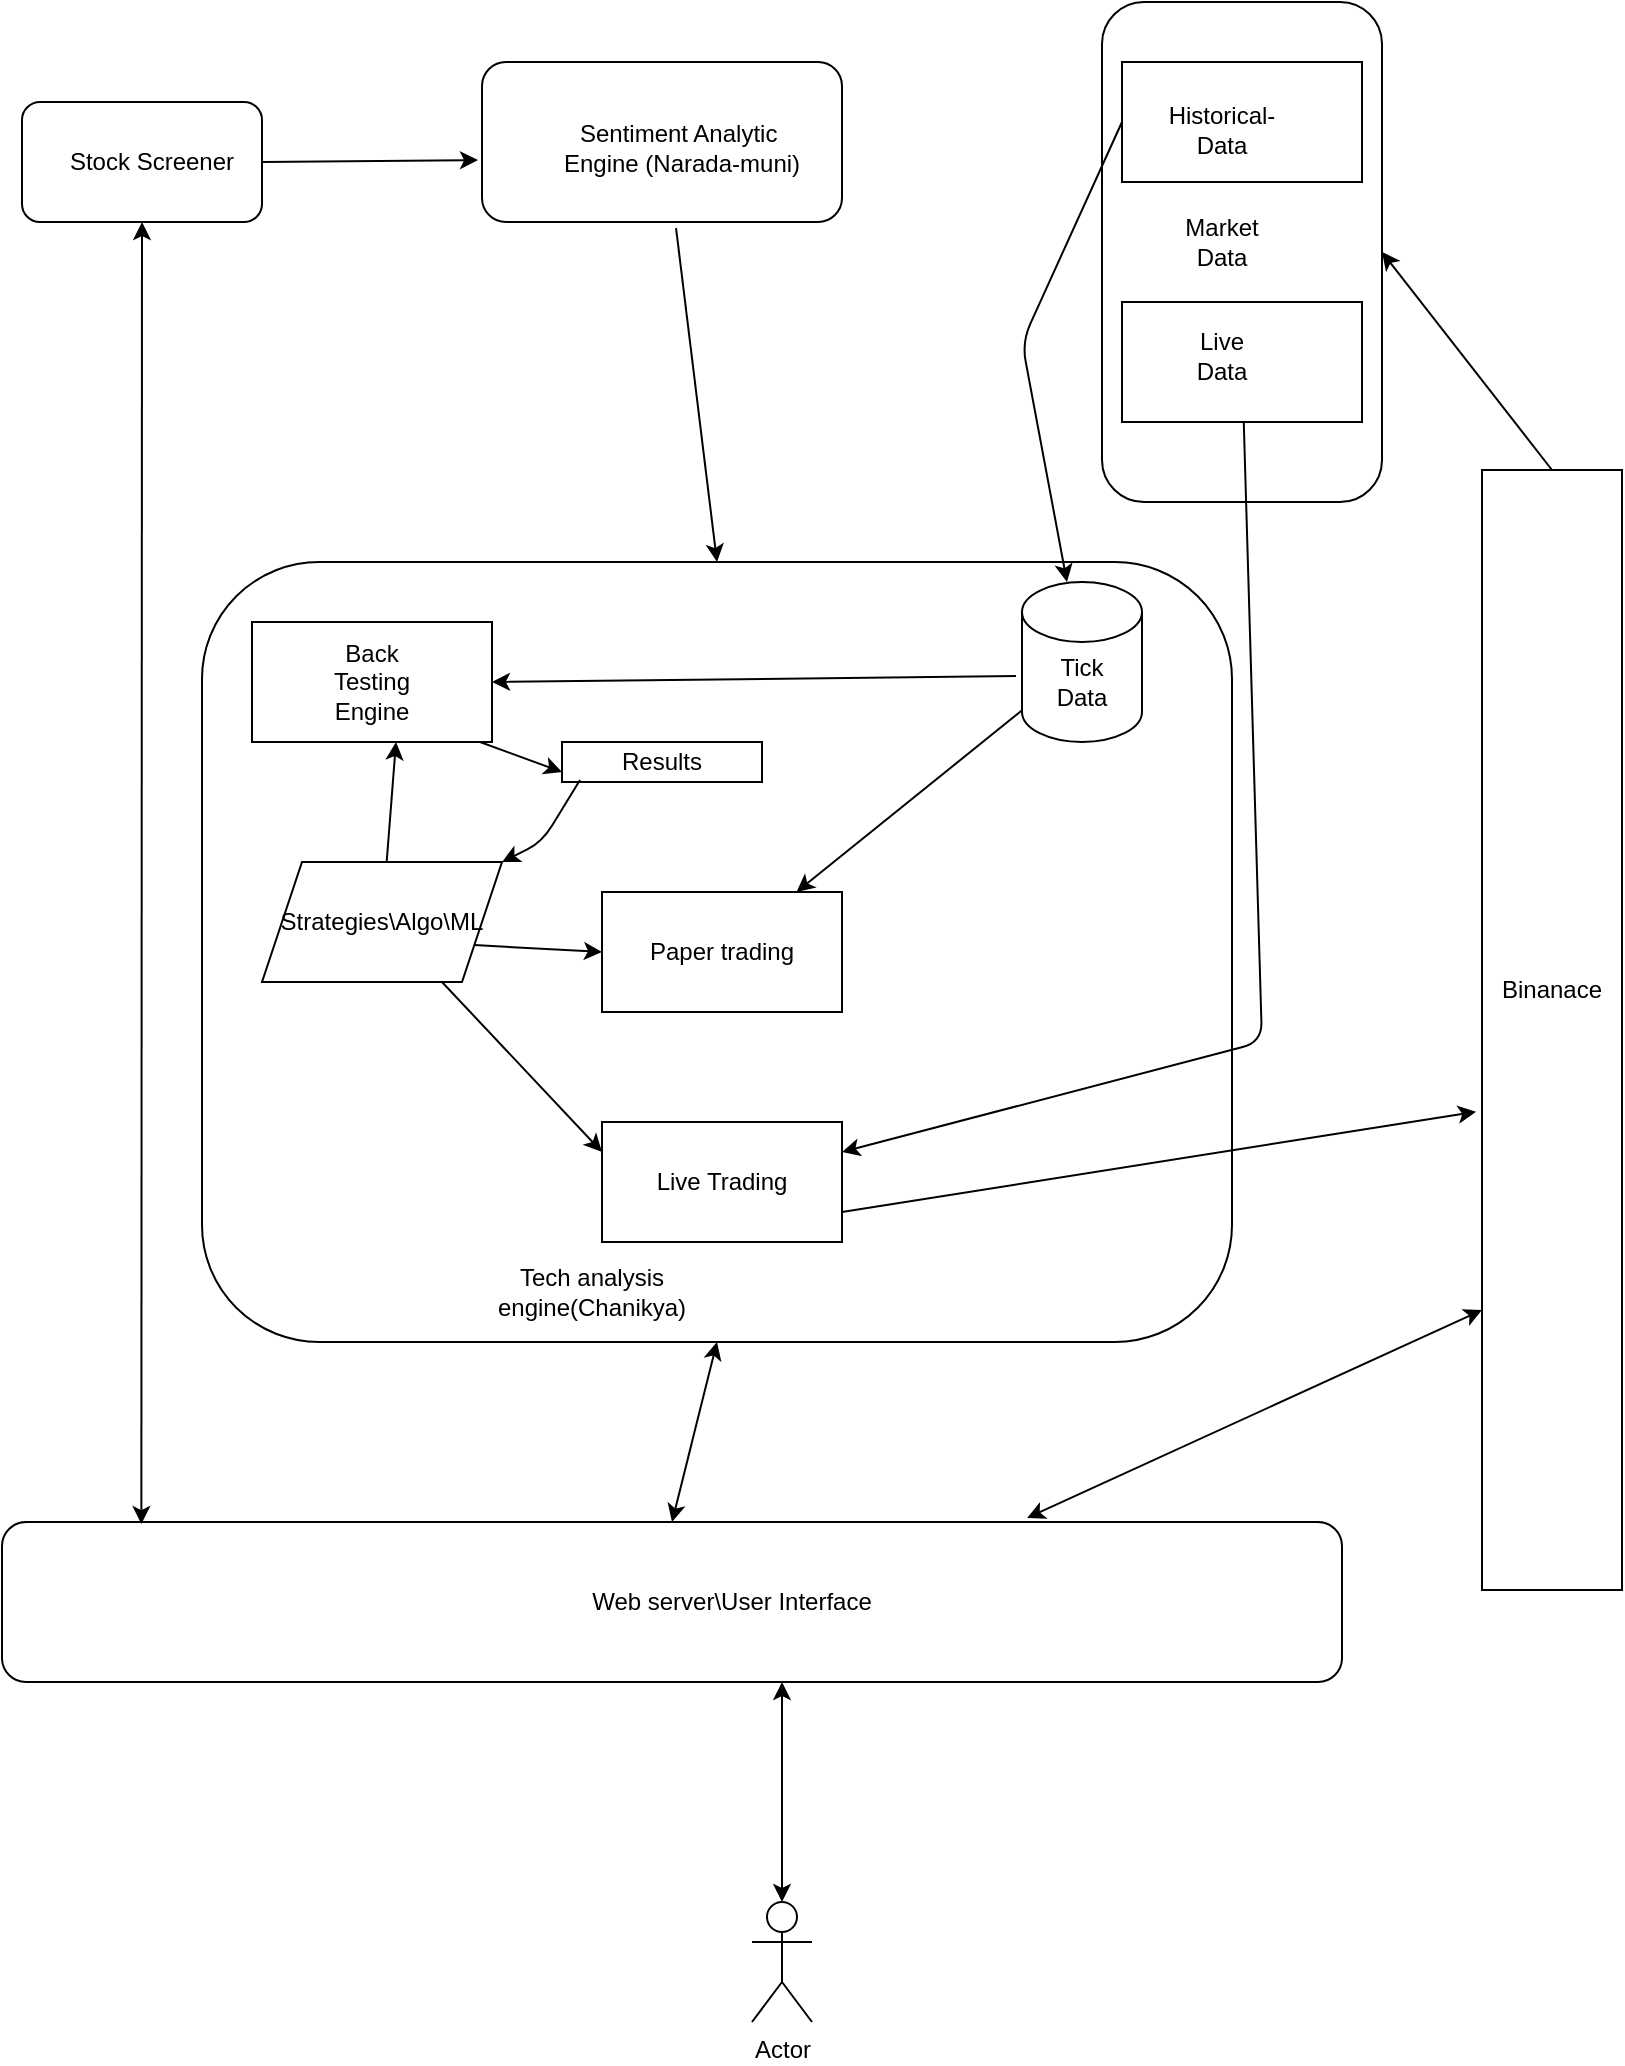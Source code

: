 <mxfile version="20.8.16" type="github">
  <diagram id="aH10ofqZKxqE-osi1d8p" name="Overview">
    <mxGraphModel dx="2002" dy="1135" grid="1" gridSize="10" guides="1" tooltips="1" connect="1" arrows="1" fold="1" page="1" pageScale="1" pageWidth="850" pageHeight="1100" math="0" shadow="0">
      <root>
        <mxCell id="0" />
        <mxCell id="1" parent="0" />
        <mxCell id="jDVds_39IgZBUno7D3Sx-9" value="" style="endArrow=classic;html=1;exitX=1;exitY=0.5;exitDx=0;exitDy=0;entryX=-0.011;entryY=0.613;entryDx=0;entryDy=0;entryPerimeter=0;" parent="1" source="jDVds_39IgZBUno7D3Sx-4" target="jDVds_39IgZBUno7D3Sx-6" edge="1">
          <mxGeometry width="50" height="50" relative="1" as="geometry">
            <mxPoint x="150" y="120" as="sourcePoint" />
            <mxPoint x="250" y="120" as="targetPoint" />
          </mxGeometry>
        </mxCell>
        <mxCell id="jDVds_39IgZBUno7D3Sx-17" value="" style="group" parent="1" vertex="1" connectable="0">
          <mxGeometry x="570" y="40" width="140" height="250" as="geometry" />
        </mxCell>
        <mxCell id="jDVds_39IgZBUno7D3Sx-11" value="" style="rounded=1;whiteSpace=wrap;html=1;" parent="jDVds_39IgZBUno7D3Sx-17" vertex="1">
          <mxGeometry width="140" height="250" as="geometry" />
        </mxCell>
        <mxCell id="jDVds_39IgZBUno7D3Sx-12" value="" style="rounded=0;whiteSpace=wrap;html=1;" parent="jDVds_39IgZBUno7D3Sx-17" vertex="1">
          <mxGeometry x="10" y="30" width="120" height="60" as="geometry" />
        </mxCell>
        <mxCell id="jDVds_39IgZBUno7D3Sx-13" value="" style="rounded=0;whiteSpace=wrap;html=1;" parent="jDVds_39IgZBUno7D3Sx-17" vertex="1">
          <mxGeometry x="10" y="150" width="120" height="60" as="geometry" />
        </mxCell>
        <mxCell id="jDVds_39IgZBUno7D3Sx-14" value="Live Data" style="text;html=1;strokeColor=none;fillColor=none;align=center;verticalAlign=middle;whiteSpace=wrap;rounded=0;" parent="jDVds_39IgZBUno7D3Sx-17" vertex="1">
          <mxGeometry x="40" y="167" width="40" height="20" as="geometry" />
        </mxCell>
        <mxCell id="jDVds_39IgZBUno7D3Sx-15" value="Historical- Data" style="text;html=1;strokeColor=none;fillColor=none;align=center;verticalAlign=middle;whiteSpace=wrap;rounded=0;" parent="jDVds_39IgZBUno7D3Sx-17" vertex="1">
          <mxGeometry x="40" y="54" width="40" height="20" as="geometry" />
        </mxCell>
        <mxCell id="jDVds_39IgZBUno7D3Sx-16" value="Market Data" style="text;html=1;strokeColor=none;fillColor=none;align=center;verticalAlign=middle;whiteSpace=wrap;rounded=0;" parent="jDVds_39IgZBUno7D3Sx-17" vertex="1">
          <mxGeometry x="40" y="110" width="40" height="20" as="geometry" />
        </mxCell>
        <mxCell id="jDVds_39IgZBUno7D3Sx-18" value="" style="group" parent="1" vertex="1" connectable="0">
          <mxGeometry x="260" y="80" width="180" height="80" as="geometry" />
        </mxCell>
        <mxCell id="jDVds_39IgZBUno7D3Sx-6" value="" style="rounded=1;whiteSpace=wrap;html=1;" parent="jDVds_39IgZBUno7D3Sx-18" vertex="1">
          <mxGeometry y="-10" width="180" height="80" as="geometry" />
        </mxCell>
        <mxCell id="jDVds_39IgZBUno7D3Sx-7" value="Sentiment Analytic&amp;nbsp; Engine (Narada-muni)" style="text;html=1;strokeColor=none;fillColor=none;align=center;verticalAlign=middle;whiteSpace=wrap;rounded=0;" parent="jDVds_39IgZBUno7D3Sx-18" vertex="1">
          <mxGeometry x="30" y="10" width="140" height="45" as="geometry" />
        </mxCell>
        <mxCell id="jDVds_39IgZBUno7D3Sx-19" value="" style="group" parent="1" vertex="1" connectable="0">
          <mxGeometry x="30" y="90" width="120" height="60" as="geometry" />
        </mxCell>
        <mxCell id="jDVds_39IgZBUno7D3Sx-4" value="" style="rounded=1;whiteSpace=wrap;html=1;" parent="jDVds_39IgZBUno7D3Sx-19" vertex="1">
          <mxGeometry width="120" height="60" as="geometry" />
        </mxCell>
        <mxCell id="jDVds_39IgZBUno7D3Sx-5" value="Stock Screener" style="text;html=1;strokeColor=none;fillColor=none;align=center;verticalAlign=middle;whiteSpace=wrap;rounded=0;" parent="jDVds_39IgZBUno7D3Sx-19" vertex="1">
          <mxGeometry x="20" y="20" width="90" height="20" as="geometry" />
        </mxCell>
        <mxCell id="jDVds_39IgZBUno7D3Sx-25" value="" style="endArrow=classic;html=1;exitX=0.539;exitY=1.038;exitDx=0;exitDy=0;entryX=0.5;entryY=0;entryDx=0;entryDy=0;exitPerimeter=0;" parent="1" source="jDVds_39IgZBUno7D3Sx-6" target="jDVds_39IgZBUno7D3Sx-2" edge="1">
          <mxGeometry width="50" height="50" relative="1" as="geometry">
            <mxPoint x="480" y="570" as="sourcePoint" />
            <mxPoint x="530" y="520" as="targetPoint" />
          </mxGeometry>
        </mxCell>
        <mxCell id="jDVds_39IgZBUno7D3Sx-2" value="" style="rounded=1;whiteSpace=wrap;html=1;" parent="1" vertex="1">
          <mxGeometry x="120" y="320" width="515" height="390" as="geometry" />
        </mxCell>
        <mxCell id="jDVds_39IgZBUno7D3Sx-28" value="" style="group" parent="1" vertex="1" connectable="0">
          <mxGeometry x="760" y="274" width="70" height="560" as="geometry" />
        </mxCell>
        <mxCell id="jDVds_39IgZBUno7D3Sx-26" value="" style="rounded=0;whiteSpace=wrap;html=1;" parent="jDVds_39IgZBUno7D3Sx-28" vertex="1">
          <mxGeometry width="70" height="560" as="geometry" />
        </mxCell>
        <mxCell id="jDVds_39IgZBUno7D3Sx-27" value="Binanace" style="text;html=1;strokeColor=none;fillColor=none;align=center;verticalAlign=middle;whiteSpace=wrap;rounded=0;" parent="jDVds_39IgZBUno7D3Sx-28" vertex="1">
          <mxGeometry x="15" y="200" width="40" height="120" as="geometry" />
        </mxCell>
        <mxCell id="jDVds_39IgZBUno7D3Sx-20" value="" style="shape=cylinder3;whiteSpace=wrap;html=1;boundedLbl=1;backgroundOutline=1;size=15;" parent="1" vertex="1">
          <mxGeometry x="530" y="330" width="60" height="80" as="geometry" />
        </mxCell>
        <mxCell id="jDVds_39IgZBUno7D3Sx-21" value="Tick Data" style="text;html=1;strokeColor=none;fillColor=none;align=center;verticalAlign=middle;whiteSpace=wrap;rounded=0;" parent="1" vertex="1">
          <mxGeometry x="540" y="370" width="40" height="20" as="geometry" />
        </mxCell>
        <mxCell id="jDVds_39IgZBUno7D3Sx-3" value="Tech analysis engine(Chanikya)" style="text;html=1;strokeColor=none;fillColor=none;align=center;verticalAlign=middle;whiteSpace=wrap;rounded=0;" parent="1" vertex="1">
          <mxGeometry x="235" y="670" width="160" height="30" as="geometry" />
        </mxCell>
        <mxCell id="jDVds_39IgZBUno7D3Sx-29" value="" style="endArrow=classic;html=1;entryX=1;entryY=0.5;entryDx=0;entryDy=0;exitX=0.5;exitY=0;exitDx=0;exitDy=0;" parent="1" source="jDVds_39IgZBUno7D3Sx-26" target="jDVds_39IgZBUno7D3Sx-11" edge="1">
          <mxGeometry width="50" height="50" relative="1" as="geometry">
            <mxPoint x="480" y="570" as="sourcePoint" />
            <mxPoint x="530" y="520" as="targetPoint" />
          </mxGeometry>
        </mxCell>
        <mxCell id="jDVds_39IgZBUno7D3Sx-10" value="" style="endArrow=classic;html=1;exitX=0;exitY=0.5;exitDx=0;exitDy=0;" parent="1" source="jDVds_39IgZBUno7D3Sx-12" target="jDVds_39IgZBUno7D3Sx-20" edge="1">
          <mxGeometry width="50" height="50" relative="1" as="geometry">
            <mxPoint x="480" y="590" as="sourcePoint" />
            <mxPoint x="530" y="540" as="targetPoint" />
            <Array as="points">
              <mxPoint x="530" y="210" />
            </Array>
          </mxGeometry>
        </mxCell>
        <mxCell id="jDVds_39IgZBUno7D3Sx-34" value="" style="group" parent="1" vertex="1" connectable="0">
          <mxGeometry x="235" y="510" width="120" height="60" as="geometry" />
        </mxCell>
        <mxCell id="jDVds_39IgZBUno7D3Sx-47" value="" style="group" parent="jDVds_39IgZBUno7D3Sx-34" vertex="1" connectable="0">
          <mxGeometry x="-90" y="-160" width="120" height="60" as="geometry" />
        </mxCell>
        <mxCell id="jDVds_39IgZBUno7D3Sx-32" value="" style="rounded=0;whiteSpace=wrap;html=1;" parent="jDVds_39IgZBUno7D3Sx-47" vertex="1">
          <mxGeometry width="120" height="60" as="geometry" />
        </mxCell>
        <mxCell id="jDVds_39IgZBUno7D3Sx-33" value="Back Testing Engine" style="text;html=1;strokeColor=none;fillColor=none;align=center;verticalAlign=middle;whiteSpace=wrap;rounded=0;" parent="jDVds_39IgZBUno7D3Sx-47" vertex="1">
          <mxGeometry x="40" y="20" width="40" height="20" as="geometry" />
        </mxCell>
        <mxCell id="jDVds_39IgZBUno7D3Sx-37" value="" style="rounded=1;whiteSpace=wrap;html=1;" parent="1" vertex="1">
          <mxGeometry x="20" y="800" width="670" height="80" as="geometry" />
        </mxCell>
        <mxCell id="jDVds_39IgZBUno7D3Sx-38" value="Web server\User Interface" style="text;html=1;strokeColor=none;fillColor=none;align=center;verticalAlign=middle;whiteSpace=wrap;rounded=0;" parent="1" vertex="1">
          <mxGeometry x="280" y="830" width="210" height="20" as="geometry" />
        </mxCell>
        <mxCell id="jDVds_39IgZBUno7D3Sx-39" value="Actor" style="shape=umlActor;verticalLabelPosition=bottom;verticalAlign=top;html=1;outlineConnect=0;" parent="1" vertex="1">
          <mxGeometry x="395" y="990" width="30" height="60" as="geometry" />
        </mxCell>
        <mxCell id="jDVds_39IgZBUno7D3Sx-40" value="" style="endArrow=classic;startArrow=classic;html=1;exitX=0.5;exitY=0;exitDx=0;exitDy=0;exitPerimeter=0;" parent="1" source="jDVds_39IgZBUno7D3Sx-39" edge="1">
          <mxGeometry width="50" height="50" relative="1" as="geometry">
            <mxPoint x="360" y="930" as="sourcePoint" />
            <mxPoint x="410" y="880" as="targetPoint" />
          </mxGeometry>
        </mxCell>
        <mxCell id="jDVds_39IgZBUno7D3Sx-41" value="" style="endArrow=classic;startArrow=classic;html=1;exitX=0.5;exitY=0;exitDx=0;exitDy=0;entryX=0.5;entryY=1;entryDx=0;entryDy=0;" parent="1" source="jDVds_39IgZBUno7D3Sx-37" target="jDVds_39IgZBUno7D3Sx-2" edge="1">
          <mxGeometry width="50" height="50" relative="1" as="geometry">
            <mxPoint x="385" y="760" as="sourcePoint" />
            <mxPoint x="370" y="720" as="targetPoint" />
          </mxGeometry>
        </mxCell>
        <mxCell id="jDVds_39IgZBUno7D3Sx-42" value="" style="endArrow=classic;startArrow=classic;html=1;exitX=0.765;exitY=-0.025;exitDx=0;exitDy=0;entryX=0;entryY=0.75;entryDx=0;entryDy=0;exitPerimeter=0;" parent="1" source="jDVds_39IgZBUno7D3Sx-37" target="jDVds_39IgZBUno7D3Sx-26" edge="1">
          <mxGeometry width="50" height="50" relative="1" as="geometry">
            <mxPoint x="425" y="810" as="sourcePoint" />
            <mxPoint x="445" y="720" as="targetPoint" />
          </mxGeometry>
        </mxCell>
        <mxCell id="jDVds_39IgZBUno7D3Sx-43" value="" style="endArrow=classic;startArrow=classic;html=1;entryX=0.5;entryY=1;entryDx=0;entryDy=0;exitX=0.104;exitY=0.013;exitDx=0;exitDy=0;exitPerimeter=0;" parent="1" source="jDVds_39IgZBUno7D3Sx-37" target="jDVds_39IgZBUno7D3Sx-4" edge="1">
          <mxGeometry width="50" height="50" relative="1" as="geometry">
            <mxPoint x="480" y="640" as="sourcePoint" />
            <mxPoint x="530" y="590" as="targetPoint" />
          </mxGeometry>
        </mxCell>
        <mxCell id="jDVds_39IgZBUno7D3Sx-45" value="Strategies\Algo\ML" style="shape=parallelogram;perimeter=parallelogramPerimeter;whiteSpace=wrap;html=1;fixedSize=1;" parent="1" vertex="1">
          <mxGeometry x="150" y="470" width="120" height="60" as="geometry" />
        </mxCell>
        <mxCell id="jDVds_39IgZBUno7D3Sx-48" value="" style="endArrow=classic;html=1;entryX=1;entryY=0.5;entryDx=0;entryDy=0;exitX=-0.05;exitY=0.588;exitDx=0;exitDy=0;exitPerimeter=0;" parent="1" source="jDVds_39IgZBUno7D3Sx-20" target="jDVds_39IgZBUno7D3Sx-32" edge="1">
          <mxGeometry width="50" height="50" relative="1" as="geometry">
            <mxPoint x="480" y="630" as="sourcePoint" />
            <mxPoint x="530" y="580" as="targetPoint" />
          </mxGeometry>
        </mxCell>
        <mxCell id="jDVds_39IgZBUno7D3Sx-50" value="" style="endArrow=classic;html=1;entryX=0.6;entryY=1;entryDx=0;entryDy=0;entryPerimeter=0;" parent="1" source="jDVds_39IgZBUno7D3Sx-45" target="jDVds_39IgZBUno7D3Sx-32" edge="1">
          <mxGeometry width="50" height="50" relative="1" as="geometry">
            <mxPoint x="480" y="620" as="sourcePoint" />
            <mxPoint x="520" y="600" as="targetPoint" />
            <Array as="points" />
          </mxGeometry>
        </mxCell>
        <mxCell id="jDVds_39IgZBUno7D3Sx-52" value="Paper trading" style="rounded=0;whiteSpace=wrap;html=1;" parent="1" vertex="1">
          <mxGeometry x="320" y="485" width="120" height="60" as="geometry" />
        </mxCell>
        <mxCell id="jDVds_39IgZBUno7D3Sx-53" value="Results" style="rounded=0;whiteSpace=wrap;html=1;" parent="1" vertex="1">
          <mxGeometry x="300" y="410" width="100" height="20" as="geometry" />
        </mxCell>
        <mxCell id="jDVds_39IgZBUno7D3Sx-54" value="Live Trading" style="rounded=0;whiteSpace=wrap;html=1;" parent="1" vertex="1">
          <mxGeometry x="320" y="600" width="120" height="60" as="geometry" />
        </mxCell>
        <mxCell id="jDVds_39IgZBUno7D3Sx-55" value="" style="endArrow=classic;html=1;exitX=0.95;exitY=1;exitDx=0;exitDy=0;exitPerimeter=0;entryX=0;entryY=0.75;entryDx=0;entryDy=0;" parent="1" source="jDVds_39IgZBUno7D3Sx-32" target="jDVds_39IgZBUno7D3Sx-53" edge="1">
          <mxGeometry width="50" height="50" relative="1" as="geometry">
            <mxPoint x="480" y="620" as="sourcePoint" />
            <mxPoint x="530" y="570" as="targetPoint" />
          </mxGeometry>
        </mxCell>
        <mxCell id="jDVds_39IgZBUno7D3Sx-57" value="" style="endArrow=classic;html=1;exitX=1;exitY=0.75;exitDx=0;exitDy=0;entryX=0;entryY=0.5;entryDx=0;entryDy=0;" parent="1" source="jDVds_39IgZBUno7D3Sx-45" target="jDVds_39IgZBUno7D3Sx-52" edge="1">
          <mxGeometry width="50" height="50" relative="1" as="geometry">
            <mxPoint x="385" y="440" as="sourcePoint" />
            <mxPoint x="290" y="520" as="targetPoint" />
          </mxGeometry>
        </mxCell>
        <mxCell id="jDVds_39IgZBUno7D3Sx-58" value="" style="endArrow=classic;html=1;exitX=0.75;exitY=1;exitDx=0;exitDy=0;entryX=0;entryY=0.25;entryDx=0;entryDy=0;" parent="1" source="jDVds_39IgZBUno7D3Sx-45" target="jDVds_39IgZBUno7D3Sx-54" edge="1">
          <mxGeometry width="50" height="50" relative="1" as="geometry">
            <mxPoint x="266.154" y="521.538" as="sourcePoint" />
            <mxPoint x="300" y="530" as="targetPoint" />
          </mxGeometry>
        </mxCell>
        <mxCell id="jDVds_39IgZBUno7D3Sx-59" value="" style="endArrow=classic;html=1;exitX=0.09;exitY=0.95;exitDx=0;exitDy=0;exitPerimeter=0;" parent="1" source="jDVds_39IgZBUno7D3Sx-53" target="jDVds_39IgZBUno7D3Sx-45" edge="1">
          <mxGeometry width="50" height="50" relative="1" as="geometry">
            <mxPoint x="385" y="440" as="sourcePoint" />
            <mxPoint x="354" y="570" as="targetPoint" />
            <Array as="points">
              <mxPoint x="290" y="460" />
            </Array>
          </mxGeometry>
        </mxCell>
        <mxCell id="jDVds_39IgZBUno7D3Sx-60" value="" style="endArrow=classic;html=1;" parent="1" source="jDVds_39IgZBUno7D3Sx-20" target="jDVds_39IgZBUno7D3Sx-52" edge="1">
          <mxGeometry width="50" height="50" relative="1" as="geometry">
            <mxPoint x="480" y="620" as="sourcePoint" />
            <mxPoint x="530" y="570" as="targetPoint" />
          </mxGeometry>
        </mxCell>
        <mxCell id="jDVds_39IgZBUno7D3Sx-61" value="" style="endArrow=classic;html=1;entryX=1;entryY=0.25;entryDx=0;entryDy=0;" parent="1" source="jDVds_39IgZBUno7D3Sx-13" target="jDVds_39IgZBUno7D3Sx-54" edge="1">
          <mxGeometry width="50" height="50" relative="1" as="geometry">
            <mxPoint x="420" y="495" as="sourcePoint" />
            <mxPoint x="570" y="420" as="targetPoint" />
            <Array as="points">
              <mxPoint x="650" y="560" />
            </Array>
          </mxGeometry>
        </mxCell>
        <mxCell id="jDVds_39IgZBUno7D3Sx-62" value="" style="endArrow=classic;html=1;exitX=1;exitY=0.75;exitDx=0;exitDy=0;entryX=-0.043;entryY=0.573;entryDx=0;entryDy=0;entryPerimeter=0;" parent="1" source="jDVds_39IgZBUno7D3Sx-54" target="jDVds_39IgZBUno7D3Sx-26" edge="1">
          <mxGeometry width="50" height="50" relative="1" as="geometry">
            <mxPoint x="480" y="620" as="sourcePoint" />
            <mxPoint x="530" y="570" as="targetPoint" />
          </mxGeometry>
        </mxCell>
      </root>
    </mxGraphModel>
  </diagram>
</mxfile>

